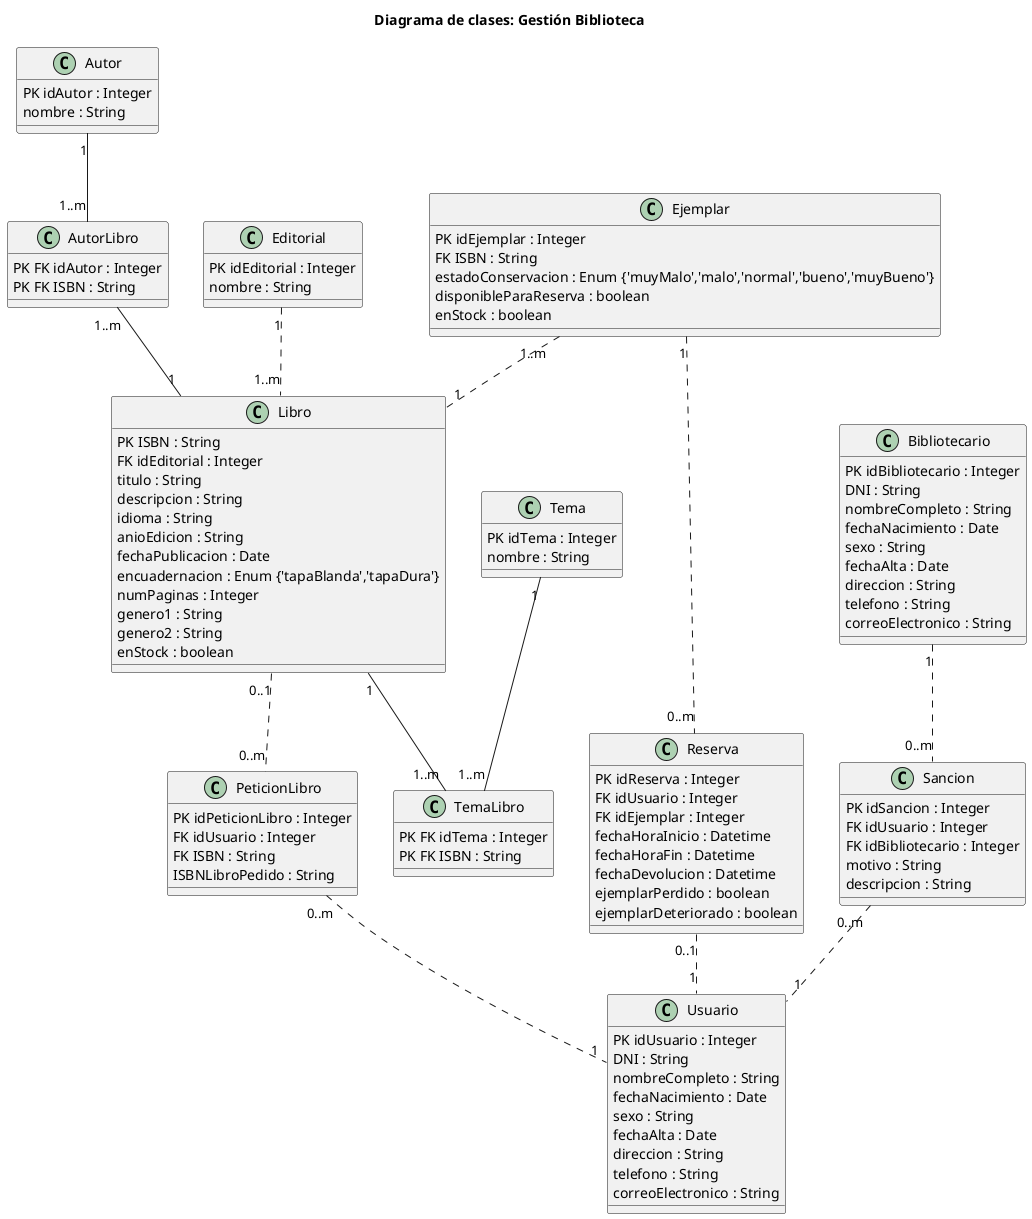 @startuml gestion_biblioteca

title Diagrama de clases: Gestión Biblioteca

Class Autor {
    PK idAutor : Integer
    nombre : String
}


Class AutorLibro {
    PK FK idAutor : Integer
    PK FK ISBN : String
}


Class Bibliotecario {
    PK idBibliotecario : Integer
    DNI : String
    nombreCompleto : String
    fechaNacimiento : Date
    sexo : String
    fechaAlta : Date
    direccion : String
    telefono : String
    correoElectronico : String
}

Class Editorial {
    PK idEditorial : Integer
    nombre : String
}

Class Ejemplar {
    PK idEjemplar : Integer
    FK ISBN : String
    estadoConservacion : Enum {'muyMalo','malo','normal','bueno','muyBueno'}
    disponibleParaReserva : boolean
    enStock : boolean
}

Class Libro {
    PK ISBN : String
    FK idEditorial : Integer
    titulo : String
    descripcion : String
    idioma : String
    anioEdicion : String
    fechaPublicacion : Date
    encuadernacion : Enum {'tapaBlanda','tapaDura'} 
    numPaginas : Integer
    genero1 : String
    genero2 : String
    enStock : boolean     
}

Class PeticionLibro {
    PK idPeticionLibro : Integer
    FK idUsuario : Integer
    FK ISBN : String
    ISBNLibroPedido : String
    
}

Class Reserva {
    PK idReserva : Integer
    FK idUsuario : Integer
    FK idEjemplar : Integer
    fechaHoraInicio : Datetime
    fechaHoraFin : Datetime
    fechaDevolucion : Datetime
    ejemplarPerdido : boolean
    ejemplarDeteriorado : boolean  
}

Class Sancion {
    PK idSancion : Integer
    FK idUsuario : Integer
    FK idBibliotecario : Integer
    motivo : String
    descripcion : String
}

Class Tema {
    PK idTema : Integer
    nombre : String
}

Class TemaLibro {
    PK FK idTema : Integer
    PK FK ISBN : String
}

Class Usuario {
    PK idUsuario : Integer
    DNI : String
    nombreCompleto : String
    fechaNacimiento : Date
    sexo : String
    fechaAlta : Date
    direccion : String
    telefono : String
    correoElectronico : String
}

Autor "1" -- "1..m" AutorLibro
AutorLibro "1..m" -- "1" Libro
Bibliotecario "1" .. "0..m" Sancion
Editorial "1" .. "1..m" Libro
Ejemplar "1..m" .. "1" Libro
Ejemplar "1" .. "0..m" Reserva
Libro "0..1" .. "0..m" PeticionLibro
Libro "1" -- "1..m" TemaLibro
PeticionLibro "0..m" .. "1" Usuario
Reserva "0..1" .. "1" Usuario
Sancion "0..m" .. "1" Usuario
Tema "1" -- "1..m" TemaLibro

@enduml